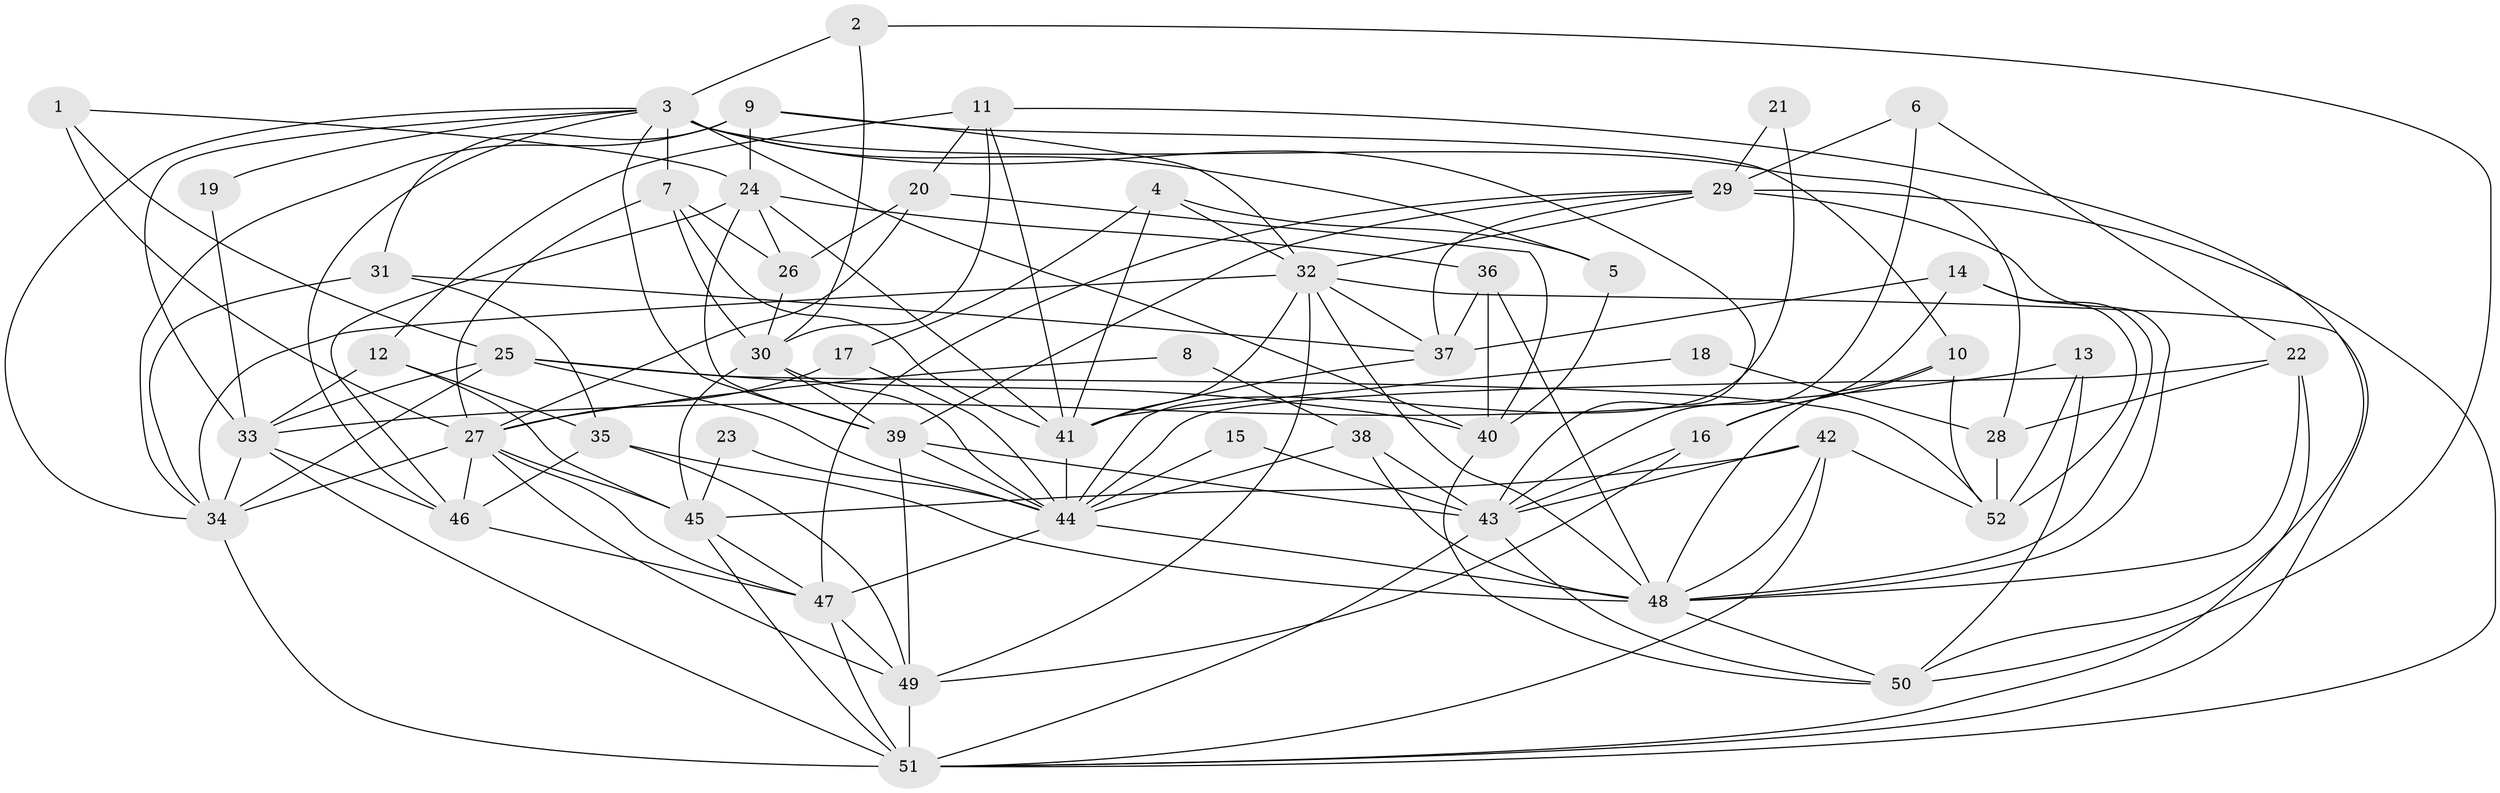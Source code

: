 // original degree distribution, {4: 0.33980582524271846, 2: 0.20388349514563106, 5: 0.1650485436893204, 6: 0.0970873786407767, 3: 0.14563106796116504, 8: 0.02912621359223301, 7: 0.009708737864077669, 9: 0.009708737864077669}
// Generated by graph-tools (version 1.1) at 2025/26/03/09/25 03:26:12]
// undirected, 52 vertices, 143 edges
graph export_dot {
graph [start="1"]
  node [color=gray90,style=filled];
  1;
  2;
  3;
  4;
  5;
  6;
  7;
  8;
  9;
  10;
  11;
  12;
  13;
  14;
  15;
  16;
  17;
  18;
  19;
  20;
  21;
  22;
  23;
  24;
  25;
  26;
  27;
  28;
  29;
  30;
  31;
  32;
  33;
  34;
  35;
  36;
  37;
  38;
  39;
  40;
  41;
  42;
  43;
  44;
  45;
  46;
  47;
  48;
  49;
  50;
  51;
  52;
  1 -- 24 [weight=1.0];
  1 -- 25 [weight=1.0];
  1 -- 27 [weight=1.0];
  2 -- 3 [weight=1.0];
  2 -- 30 [weight=1.0];
  2 -- 50 [weight=1.0];
  3 -- 5 [weight=1.0];
  3 -- 7 [weight=1.0];
  3 -- 19 [weight=1.0];
  3 -- 28 [weight=1.0];
  3 -- 33 [weight=1.0];
  3 -- 34 [weight=1.0];
  3 -- 39 [weight=1.0];
  3 -- 40 [weight=1.0];
  3 -- 43 [weight=1.0];
  3 -- 46 [weight=1.0];
  4 -- 5 [weight=1.0];
  4 -- 17 [weight=1.0];
  4 -- 32 [weight=1.0];
  4 -- 41 [weight=1.0];
  5 -- 40 [weight=1.0];
  6 -- 22 [weight=1.0];
  6 -- 29 [weight=1.0];
  6 -- 43 [weight=1.0];
  7 -- 26 [weight=1.0];
  7 -- 27 [weight=1.0];
  7 -- 30 [weight=1.0];
  7 -- 41 [weight=1.0];
  8 -- 27 [weight=1.0];
  8 -- 38 [weight=1.0];
  9 -- 10 [weight=1.0];
  9 -- 24 [weight=1.0];
  9 -- 31 [weight=2.0];
  9 -- 32 [weight=1.0];
  9 -- 34 [weight=1.0];
  10 -- 16 [weight=1.0];
  10 -- 48 [weight=1.0];
  10 -- 52 [weight=1.0];
  11 -- 12 [weight=1.0];
  11 -- 20 [weight=1.0];
  11 -- 30 [weight=1.0];
  11 -- 41 [weight=1.0];
  11 -- 50 [weight=1.0];
  12 -- 33 [weight=1.0];
  12 -- 35 [weight=1.0];
  12 -- 45 [weight=1.0];
  13 -- 33 [weight=1.0];
  13 -- 50 [weight=1.0];
  13 -- 52 [weight=2.0];
  14 -- 16 [weight=1.0];
  14 -- 37 [weight=1.0];
  14 -- 48 [weight=1.0];
  14 -- 52 [weight=1.0];
  15 -- 43 [weight=1.0];
  15 -- 44 [weight=1.0];
  16 -- 43 [weight=1.0];
  16 -- 49 [weight=1.0];
  17 -- 27 [weight=1.0];
  17 -- 44 [weight=1.0];
  18 -- 28 [weight=1.0];
  18 -- 41 [weight=1.0];
  19 -- 33 [weight=1.0];
  20 -- 26 [weight=1.0];
  20 -- 27 [weight=1.0];
  20 -- 40 [weight=1.0];
  21 -- 29 [weight=1.0];
  21 -- 44 [weight=1.0];
  22 -- 28 [weight=1.0];
  22 -- 44 [weight=1.0];
  22 -- 48 [weight=1.0];
  22 -- 51 [weight=1.0];
  23 -- 44 [weight=1.0];
  23 -- 45 [weight=1.0];
  24 -- 26 [weight=1.0];
  24 -- 36 [weight=1.0];
  24 -- 39 [weight=1.0];
  24 -- 41 [weight=1.0];
  24 -- 46 [weight=1.0];
  25 -- 33 [weight=1.0];
  25 -- 34 [weight=1.0];
  25 -- 40 [weight=1.0];
  25 -- 44 [weight=1.0];
  25 -- 52 [weight=1.0];
  26 -- 30 [weight=1.0];
  27 -- 34 [weight=1.0];
  27 -- 45 [weight=2.0];
  27 -- 46 [weight=1.0];
  27 -- 47 [weight=1.0];
  27 -- 49 [weight=1.0];
  28 -- 52 [weight=1.0];
  29 -- 32 [weight=1.0];
  29 -- 37 [weight=1.0];
  29 -- 39 [weight=1.0];
  29 -- 47 [weight=1.0];
  29 -- 48 [weight=1.0];
  29 -- 51 [weight=1.0];
  30 -- 39 [weight=1.0];
  30 -- 44 [weight=1.0];
  30 -- 45 [weight=1.0];
  31 -- 34 [weight=1.0];
  31 -- 35 [weight=1.0];
  31 -- 37 [weight=1.0];
  32 -- 34 [weight=1.0];
  32 -- 37 [weight=1.0];
  32 -- 41 [weight=2.0];
  32 -- 48 [weight=1.0];
  32 -- 49 [weight=1.0];
  32 -- 51 [weight=1.0];
  33 -- 34 [weight=1.0];
  33 -- 46 [weight=1.0];
  33 -- 51 [weight=1.0];
  34 -- 51 [weight=1.0];
  35 -- 46 [weight=1.0];
  35 -- 48 [weight=3.0];
  35 -- 49 [weight=1.0];
  36 -- 37 [weight=1.0];
  36 -- 40 [weight=1.0];
  36 -- 48 [weight=1.0];
  37 -- 41 [weight=1.0];
  38 -- 43 [weight=1.0];
  38 -- 44 [weight=1.0];
  38 -- 48 [weight=1.0];
  39 -- 43 [weight=1.0];
  39 -- 44 [weight=1.0];
  39 -- 49 [weight=1.0];
  40 -- 50 [weight=1.0];
  41 -- 44 [weight=2.0];
  42 -- 43 [weight=1.0];
  42 -- 45 [weight=1.0];
  42 -- 48 [weight=1.0];
  42 -- 51 [weight=1.0];
  42 -- 52 [weight=1.0];
  43 -- 50 [weight=2.0];
  43 -- 51 [weight=1.0];
  44 -- 47 [weight=1.0];
  44 -- 48 [weight=1.0];
  45 -- 47 [weight=1.0];
  45 -- 51 [weight=1.0];
  46 -- 47 [weight=1.0];
  47 -- 49 [weight=1.0];
  47 -- 51 [weight=2.0];
  48 -- 50 [weight=1.0];
  49 -- 51 [weight=1.0];
}
